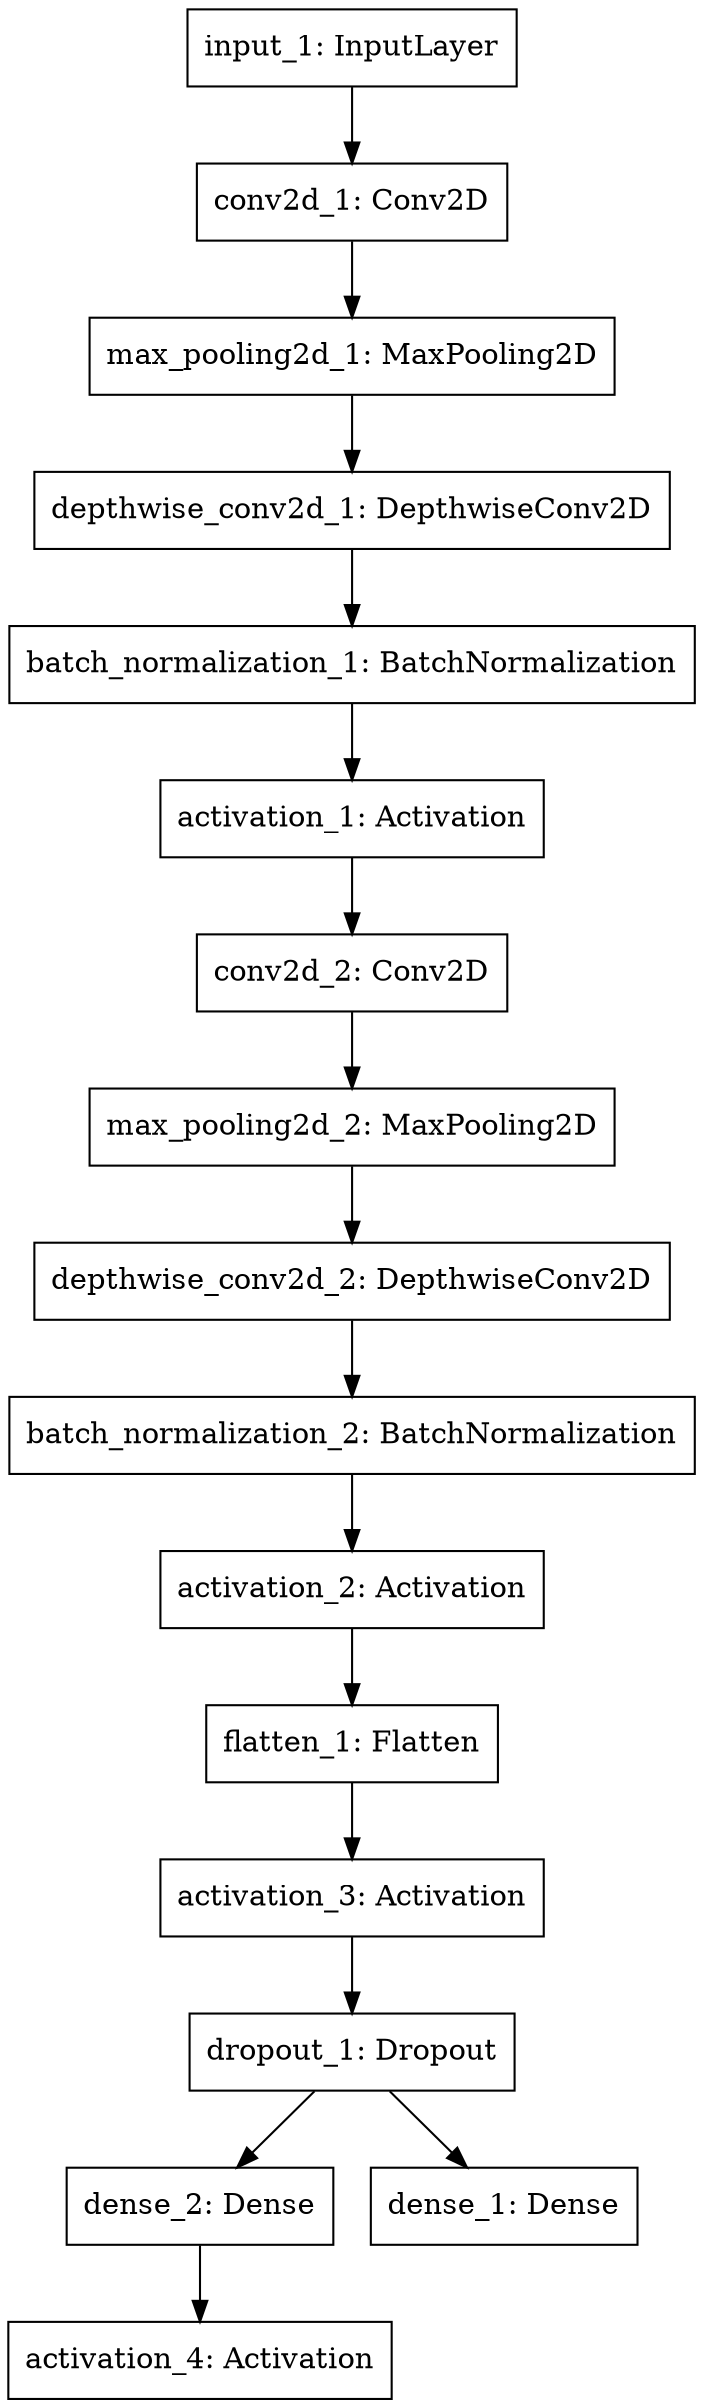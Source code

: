 digraph G {
	graph [bb="0,0,269.84,1132",
		concentrate=True,
		rankdir=TB
	];
	node [label="\N",
		shape=record
	];
	47874135360456	 [height=0.51389,
		label="input_1: InputLayer",
		pos="136.85,1113.5",
		rects="72.665,1095.5,201.03,1131.5",
		width=1.7829];
	47874135361016	 [height=0.51389,
		label="conv2d_1: Conv2D",
		pos="136.85,1040.5",
		rects="73.823,1022.5,199.87,1058.5",
		width=1.7507];
	47874135360456 -> 47874135361016	 [pos="e,136.85,1058.6 136.85,1095.5 136.85,1087.4 136.85,1077.7 136.85,1068.7"];
	47874135360344	 [height=0.51389,
		label="max_pooling2d_1: MaxPooling2D",
		pos="136.85,967.5",
		rects="31.044,949.5,242.65,985.5",
		width=2.939];
	47874135361016 -> 47874135360344	 [pos="e,136.85,985.59 136.85,1022.5 136.85,1014.4 136.85,1004.7 136.85,995.68"];
	47874135361072	 [height=0.51389,
		label="depthwise_conv2d_1: DepthwiseConv2D",
		pos="136.85,894.5",
		rects="12.008,876.5,261.69,912.5",
		width=3.4678];
	47874135360344 -> 47874135361072	 [pos="e,136.85,912.59 136.85,949.46 136.85,941.38 136.85,931.68 136.85,922.68"];
	47874322061016	 [height=0.51389,
		label="batch_normalization_1: BatchNormalization",
		pos="136.85,821.5",
		rects="3.8534,803.5,269.84,839.5",
		width=3.6943];
	47874135361072 -> 47874322061016	 [pos="e,136.85,839.59 136.85,876.46 136.85,868.38 136.85,858.68 136.85,849.68"];
	47874322060680	 [height=0.51389,
		label="activation_1: Activation",
		pos="136.85,748.5",
		rects="61,730.5,212.69,766.5",
		width=2.1069];
	47874322061016 -> 47874322060680	 [pos="e,136.85,766.59 136.85,803.46 136.85,795.38 136.85,785.68 136.85,776.68"];
	47874403413968	 [height=0.51389,
		label="conv2d_2: Conv2D",
		pos="136.85,675.5",
		rects="73.823,657.5,199.87,693.5",
		width=1.7507];
	47874322060680 -> 47874403413968	 [pos="e,136.85,693.59 136.85,730.46 136.85,722.38 136.85,712.68 136.85,703.68"];
	47874262347056	 [height=0.51389,
		label="max_pooling2d_2: MaxPooling2D",
		pos="136.85,602.5",
		rects="31.044,584.5,242.65,620.5",
		width=2.939];
	47874403413968 -> 47874262347056	 [pos="e,136.85,620.59 136.85,657.46 136.85,649.38 136.85,639.68 136.85,630.68"];
	47874404125384	 [height=0.51389,
		label="depthwise_conv2d_2: DepthwiseConv2D",
		pos="136.85,529.5",
		rects="12.008,511.5,261.69,547.5",
		width=3.4678];
	47874262347056 -> 47874404125384	 [pos="e,136.85,547.59 136.85,584.46 136.85,576.38 136.85,566.68 136.85,557.68"];
	47874404416032	 [height=0.51389,
		label="batch_normalization_2: BatchNormalization",
		pos="136.85,456.5",
		rects="3.8534,438.5,269.84,474.5",
		width=3.6943];
	47874404125384 -> 47874404416032	 [pos="e,136.85,474.59 136.85,511.46 136.85,503.38 136.85,493.68 136.85,484.68"];
	47874404414856	 [height=0.51389,
		label="activation_2: Activation",
		pos="136.85,383.5",
		rects="61,365.5,212.69,401.5",
		width=2.1069];
	47874404416032 -> 47874404414856	 [pos="e,136.85,401.59 136.85,438.46 136.85,430.38 136.85,420.68 136.85,411.68"];
	47874404486616	 [height=0.51389,
		label="flatten_1: Flatten",
		pos="136.85,310.5",
		rects="80.83,292.5,192.87,328.5",
		width=1.5561];
	47874404414856 -> 47874404486616	 [pos="e,136.85,328.59 136.85,365.46 136.85,357.38 136.85,347.68 136.85,338.68"];
	47874404539248	 [height=0.51389,
		label="activation_3: Activation",
		pos="136.85,237.5",
		rects="61,219.5,212.69,255.5",
		width=2.1069];
	47874404486616 -> 47874404539248	 [pos="e,136.85,255.59 136.85,292.46 136.85,284.38 136.85,274.68 136.85,265.68"];
	47874404536952	 [height=0.51389,
		label="dropout_1: Dropout",
		pos="136.85,164.5",
		rects="73.048,146.5,200.65,182.5",
		width=1.7722];
	47874404539248 -> 47874404536952	 [pos="e,136.85,182.59 136.85,219.46 136.85,211.38 136.85,201.68 136.85,192.68"];
	47874404926464	 [height=0.51389,
		label="dense_2: Dense",
		pos="75.847,91.5",
		rects="23.725,73.5,127.97,109.5",
		width=1.4478];
	47874404536952 -> 47874404926464	 [pos="e,90.964,109.59 121.77,146.46 114.44,137.68 105.49,126.98 97.451,117.35"];
	47874321590760	 [height=0.51389,
		label="dense_1: Dense",
		pos="197.85,91.5",
		rects="145.73,73.5,249.97,109.5",
		width=1.4478];
	47874404536952 -> 47874321590760	 [pos="e,182.73,109.59 151.93,146.46 159.26,137.68 168.2,126.98 176.24,117.35"];
	47874405404400	 [height=0.51389,
		label="activation_4: Activation",
		pos="75.847,18.5",
		rects="-1.4211e-14,0.5,151.69,36.5",
		width=2.1069];
	47874404926464 -> 47874405404400	 [pos="e,75.847,36.59 75.847,73.455 75.847,65.383 75.847,55.676 75.847,46.682"];
}
